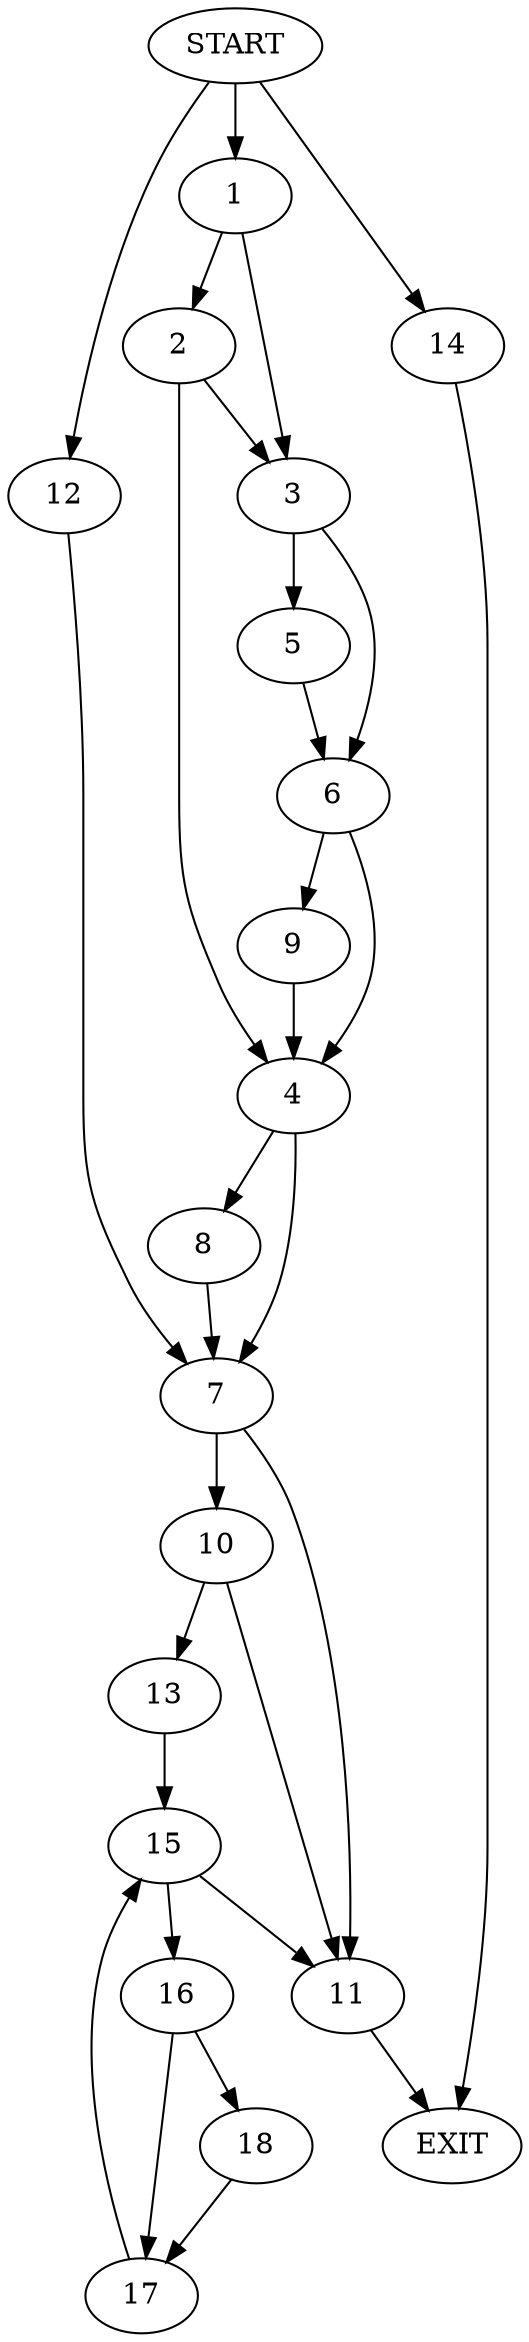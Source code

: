digraph {
0 [label="START"]
19 [label="EXIT"]
0 -> 1
1 -> 2
1 -> 3
2 -> 4
2 -> 3
3 -> 5
3 -> 6
4 -> 7
4 -> 8
5 -> 6
6 -> 9
6 -> 4
9 -> 4
8 -> 7
7 -> 10
7 -> 11
0 -> 12
12 -> 7
11 -> 19
10 -> 11
10 -> 13
0 -> 14
14 -> 19
13 -> 15
15 -> 11
15 -> 16
16 -> 17
16 -> 18
18 -> 17
17 -> 15
}
